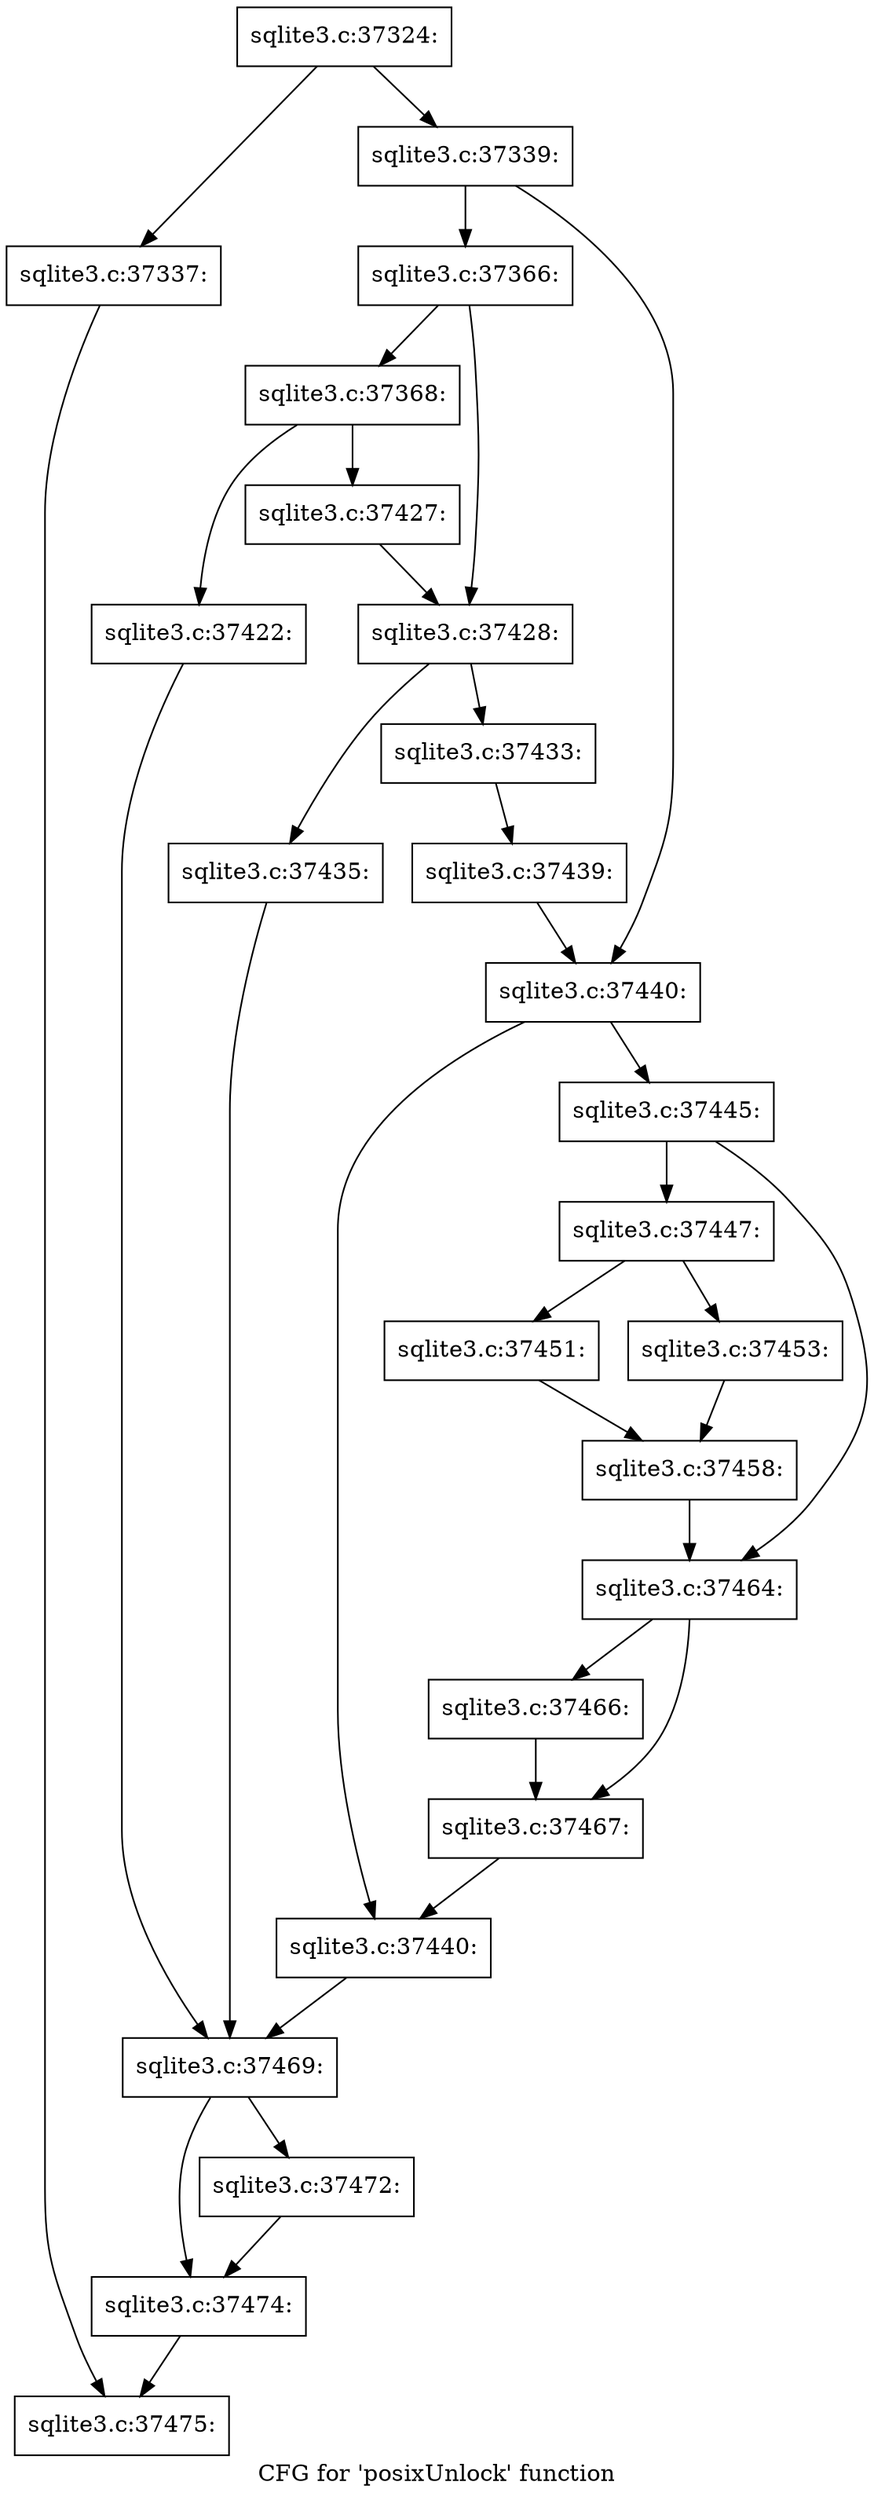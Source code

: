digraph "CFG for 'posixUnlock' function" {
	label="CFG for 'posixUnlock' function";

	Node0x55c0f70c2190 [shape=record,label="{sqlite3.c:37324:}"];
	Node0x55c0f70c2190 -> Node0x55c0f70c69c0;
	Node0x55c0f70c2190 -> Node0x55c0f70c6a10;
	Node0x55c0f70c69c0 [shape=record,label="{sqlite3.c:37337:}"];
	Node0x55c0f70c69c0 -> Node0x55c0f570bfc0;
	Node0x55c0f70c6a10 [shape=record,label="{sqlite3.c:37339:}"];
	Node0x55c0f70c6a10 -> Node0x55c0f70c77d0;
	Node0x55c0f70c6a10 -> Node0x55c0f70c7820;
	Node0x55c0f70c77d0 [shape=record,label="{sqlite3.c:37366:}"];
	Node0x55c0f70c77d0 -> Node0x55c0f70c7e30;
	Node0x55c0f70c77d0 -> Node0x55c0f70c7e80;
	Node0x55c0f70c7e30 [shape=record,label="{sqlite3.c:37368:}"];
	Node0x55c0f70c7e30 -> Node0x55c0f70c8cd0;
	Node0x55c0f70c7e30 -> Node0x55c0f70c8d20;
	Node0x55c0f70c8cd0 [shape=record,label="{sqlite3.c:37422:}"];
	Node0x55c0f70c8cd0 -> Node0x55c0f70c9d80;
	Node0x55c0f70c8d20 [shape=record,label="{sqlite3.c:37427:}"];
	Node0x55c0f70c8d20 -> Node0x55c0f70c7e80;
	Node0x55c0f70c7e80 [shape=record,label="{sqlite3.c:37428:}"];
	Node0x55c0f70c7e80 -> Node0x55c0f70caa50;
	Node0x55c0f70c7e80 -> Node0x55c0f70caaf0;
	Node0x55c0f70caa50 [shape=record,label="{sqlite3.c:37433:}"];
	Node0x55c0f70caa50 -> Node0x55c0f70caaa0;
	Node0x55c0f70caaf0 [shape=record,label="{sqlite3.c:37435:}"];
	Node0x55c0f70caaf0 -> Node0x55c0f70c9d80;
	Node0x55c0f70caaa0 [shape=record,label="{sqlite3.c:37439:}"];
	Node0x55c0f70caaa0 -> Node0x55c0f70c7820;
	Node0x55c0f70c7820 [shape=record,label="{sqlite3.c:37440:}"];
	Node0x55c0f70c7820 -> Node0x55c0f70cb9a0;
	Node0x55c0f70c7820 -> Node0x55c0f70cb9f0;
	Node0x55c0f70cb9a0 [shape=record,label="{sqlite3.c:37445:}"];
	Node0x55c0f70cb9a0 -> Node0x55c0f70cc0e0;
	Node0x55c0f70cb9a0 -> Node0x55c0f70cc130;
	Node0x55c0f70cc0e0 [shape=record,label="{sqlite3.c:37447:}"];
	Node0x55c0f70cc0e0 -> Node0x55c0f70cceb0;
	Node0x55c0f70cc0e0 -> Node0x55c0f70ccf50;
	Node0x55c0f70cceb0 [shape=record,label="{sqlite3.c:37451:}"];
	Node0x55c0f70cceb0 -> Node0x55c0f70ccf00;
	Node0x55c0f70ccf50 [shape=record,label="{sqlite3.c:37453:}"];
	Node0x55c0f70ccf50 -> Node0x55c0f70ccf00;
	Node0x55c0f70ccf00 [shape=record,label="{sqlite3.c:37458:}"];
	Node0x55c0f70ccf00 -> Node0x55c0f70cc130;
	Node0x55c0f70cc130 [shape=record,label="{sqlite3.c:37464:}"];
	Node0x55c0f70cc130 -> Node0x55c0f70ce5e0;
	Node0x55c0f70cc130 -> Node0x55c0f70ce630;
	Node0x55c0f70ce5e0 [shape=record,label="{sqlite3.c:37466:}"];
	Node0x55c0f70ce5e0 -> Node0x55c0f70ce630;
	Node0x55c0f70ce630 [shape=record,label="{sqlite3.c:37467:}"];
	Node0x55c0f70ce630 -> Node0x55c0f70cb9f0;
	Node0x55c0f70cb9f0 [shape=record,label="{sqlite3.c:37440:}"];
	Node0x55c0f70cb9f0 -> Node0x55c0f70c9d80;
	Node0x55c0f70c9d80 [shape=record,label="{sqlite3.c:37469:}"];
	Node0x55c0f70c9d80 -> Node0x55c0f70cf250;
	Node0x55c0f70c9d80 -> Node0x55c0f70cf2a0;
	Node0x55c0f70cf250 [shape=record,label="{sqlite3.c:37472:}"];
	Node0x55c0f70cf250 -> Node0x55c0f70cf2a0;
	Node0x55c0f70cf2a0 [shape=record,label="{sqlite3.c:37474:}"];
	Node0x55c0f70cf2a0 -> Node0x55c0f570bfc0;
	Node0x55c0f570bfc0 [shape=record,label="{sqlite3.c:37475:}"];
}
